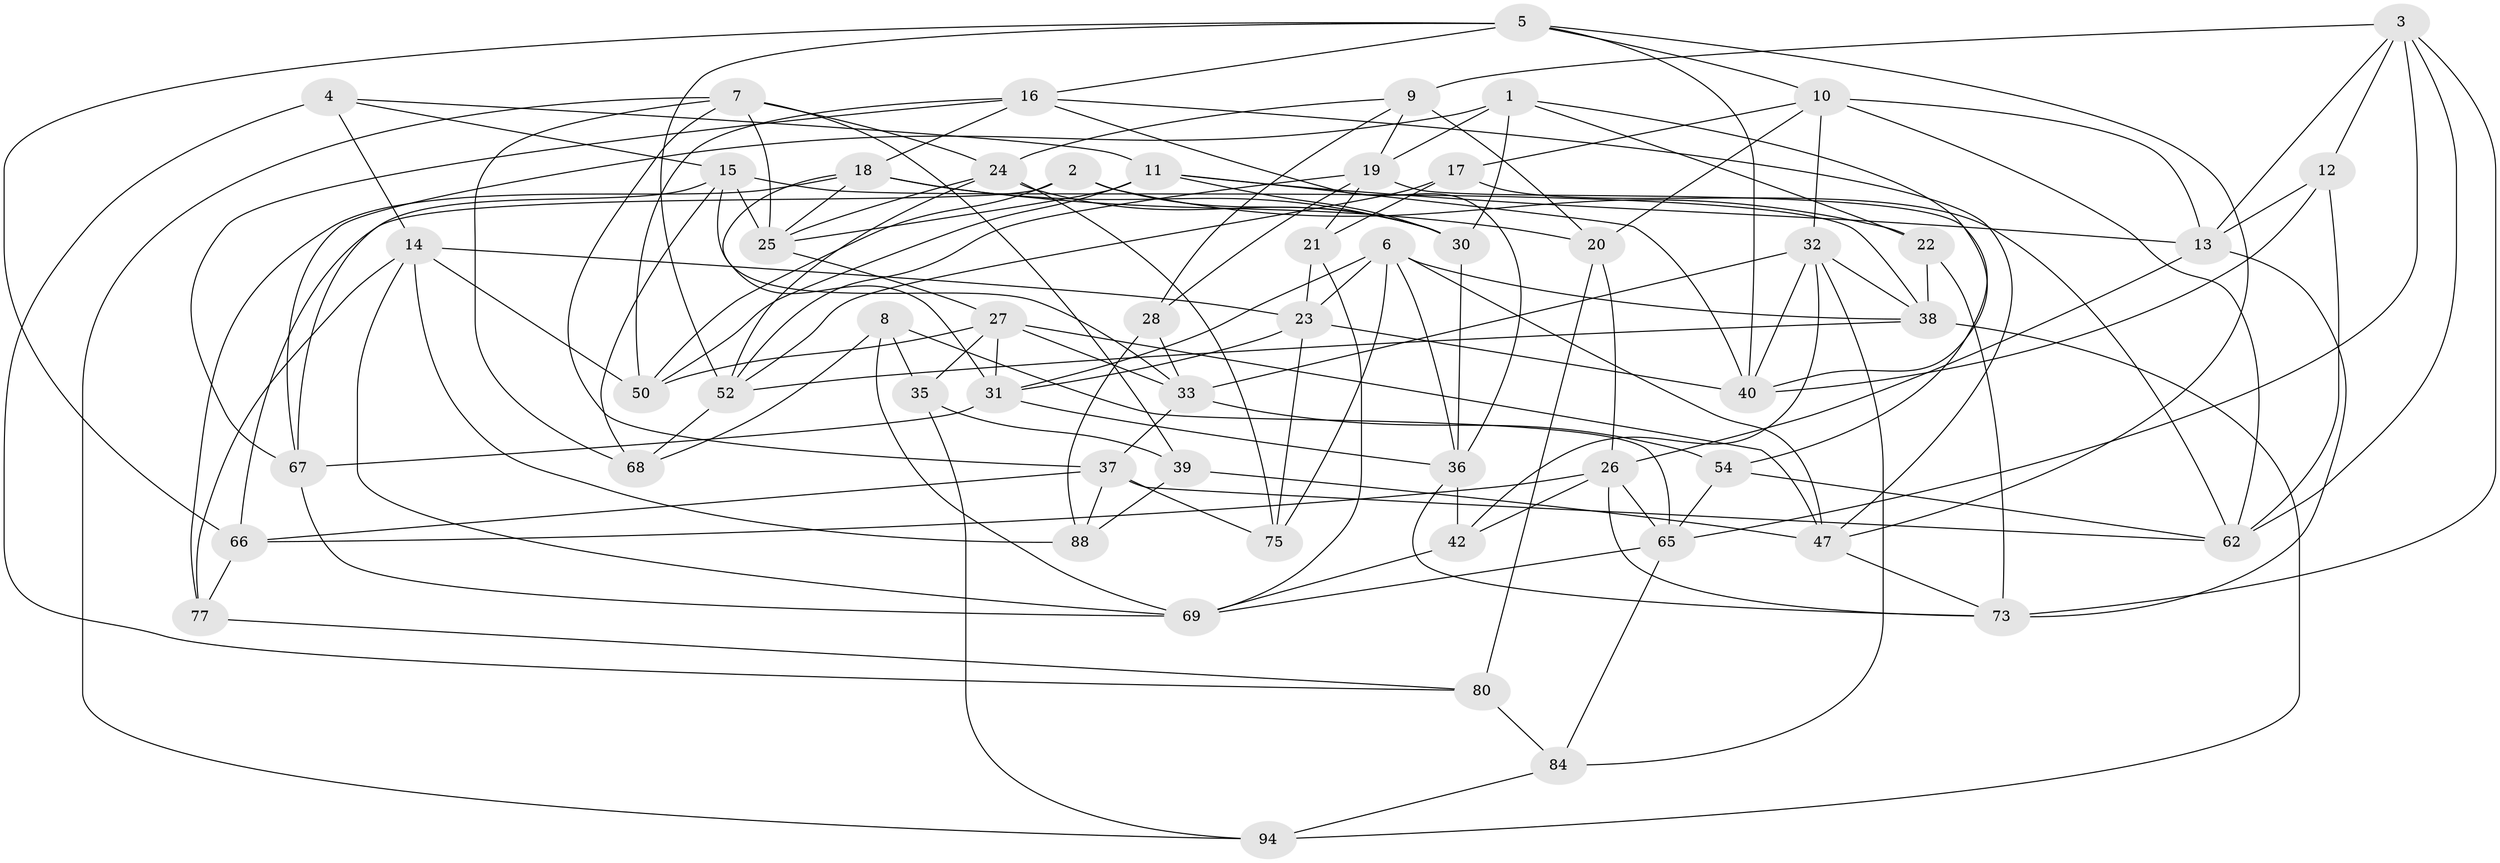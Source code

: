 // original degree distribution, {4: 1.0}
// Generated by graph-tools (version 1.1) at 2025/42/03/06/25 10:42:20]
// undirected, 56 vertices, 146 edges
graph export_dot {
graph [start="1"]
  node [color=gray90,style=filled];
  1 [super="+93"];
  2 [super="+91"];
  3 [super="+43"];
  4;
  5 [super="+63"];
  6 [super="+49"];
  7 [super="+74"];
  8;
  9 [super="+79"];
  10 [super="+51"];
  11 [super="+41"];
  12;
  13 [super="+86"];
  14 [super="+57"];
  15 [super="+85"];
  16 [super="+76"];
  17;
  18 [super="+44"];
  19 [super="+72"];
  20 [super="+59"];
  21;
  22;
  23 [super="+92"];
  24 [super="+46"];
  25 [super="+64"];
  26 [super="+29"];
  27 [super="+34"];
  28;
  30 [super="+83"];
  31 [super="+48"];
  32 [super="+70"];
  33 [super="+61"];
  35;
  36 [super="+60"];
  37 [super="+56"];
  38 [super="+58"];
  39;
  40 [super="+45"];
  42;
  47 [super="+55"];
  50 [super="+53"];
  52 [super="+81"];
  54;
  62 [super="+87"];
  65 [super="+71"];
  66 [super="+78"];
  67 [super="+82"];
  68;
  69 [super="+90"];
  73 [super="+89"];
  75;
  77;
  80;
  84;
  88;
  94;
  1 -- 22;
  1 -- 67 [weight=2];
  1 -- 40;
  1 -- 30;
  1 -- 19;
  2 -- 22;
  2 -- 50 [weight=2];
  2 -- 66 [weight=2];
  2 -- 30;
  3 -- 73;
  3 -- 9;
  3 -- 62;
  3 -- 65;
  3 -- 12;
  3 -- 13;
  4 -- 80;
  4 -- 15;
  4 -- 14;
  4 -- 11;
  5 -- 47;
  5 -- 40;
  5 -- 16;
  5 -- 10;
  5 -- 66;
  5 -- 52;
  6 -- 36;
  6 -- 75;
  6 -- 38;
  6 -- 31;
  6 -- 23;
  6 -- 47;
  7 -- 39;
  7 -- 37;
  7 -- 94;
  7 -- 68;
  7 -- 25;
  7 -- 24;
  8 -- 35;
  8 -- 65;
  8 -- 69;
  8 -- 68;
  9 -- 24;
  9 -- 28;
  9 -- 20 [weight=2];
  9 -- 19;
  10 -- 32;
  10 -- 17;
  10 -- 62;
  10 -- 13;
  10 -- 20;
  11 -- 13;
  11 -- 25;
  11 -- 30;
  11 -- 40;
  11 -- 50;
  12 -- 13;
  12 -- 40;
  12 -- 62;
  13 -- 73;
  13 -- 26;
  14 -- 88;
  14 -- 77;
  14 -- 23;
  14 -- 50;
  14 -- 69;
  15 -- 67;
  15 -- 25;
  15 -- 33;
  15 -- 68;
  15 -- 38;
  16 -- 50;
  16 -- 67;
  16 -- 18;
  16 -- 47;
  16 -- 36;
  17 -- 21;
  17 -- 52;
  17 -- 62;
  18 -- 20;
  18 -- 25;
  18 -- 77;
  18 -- 30;
  18 -- 31;
  19 -- 21;
  19 -- 28;
  19 -- 54;
  19 -- 52;
  20 -- 80;
  20 -- 26;
  21 -- 23;
  21 -- 69;
  22 -- 73;
  22 -- 38;
  23 -- 40;
  23 -- 75;
  23 -- 31;
  24 -- 25;
  24 -- 30;
  24 -- 75;
  24 -- 52;
  25 -- 27;
  26 -- 42;
  26 -- 66;
  26 -- 65;
  26 -- 73;
  27 -- 31;
  27 -- 47;
  27 -- 33;
  27 -- 50;
  27 -- 35;
  28 -- 33;
  28 -- 88;
  30 -- 36;
  31 -- 67;
  31 -- 36;
  32 -- 84;
  32 -- 33;
  32 -- 42;
  32 -- 40;
  32 -- 38;
  33 -- 54;
  33 -- 37;
  35 -- 39;
  35 -- 94;
  36 -- 42;
  36 -- 73;
  37 -- 75;
  37 -- 88;
  37 -- 62;
  37 -- 66;
  38 -- 94;
  38 -- 52;
  39 -- 47;
  39 -- 88;
  42 -- 69;
  47 -- 73;
  52 -- 68;
  54 -- 65;
  54 -- 62;
  65 -- 69;
  65 -- 84;
  66 -- 77;
  67 -- 69;
  77 -- 80;
  80 -- 84;
  84 -- 94;
}
